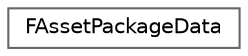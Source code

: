 digraph "Graphical Class Hierarchy"
{
 // INTERACTIVE_SVG=YES
 // LATEX_PDF_SIZE
  bgcolor="transparent";
  edge [fontname=Helvetica,fontsize=10,labelfontname=Helvetica,labelfontsize=10];
  node [fontname=Helvetica,fontsize=10,shape=box,height=0.2,width=0.4];
  rankdir="LR";
  Node0 [id="Node000000",label="FAssetPackageData",height=0.2,width=0.4,color="grey40", fillcolor="white", style="filled",URL="$db/df4/classFAssetPackageData.html",tooltip="A class to hold data about a package on disk, this data is updated on save/load and is not updated wh..."];
}
